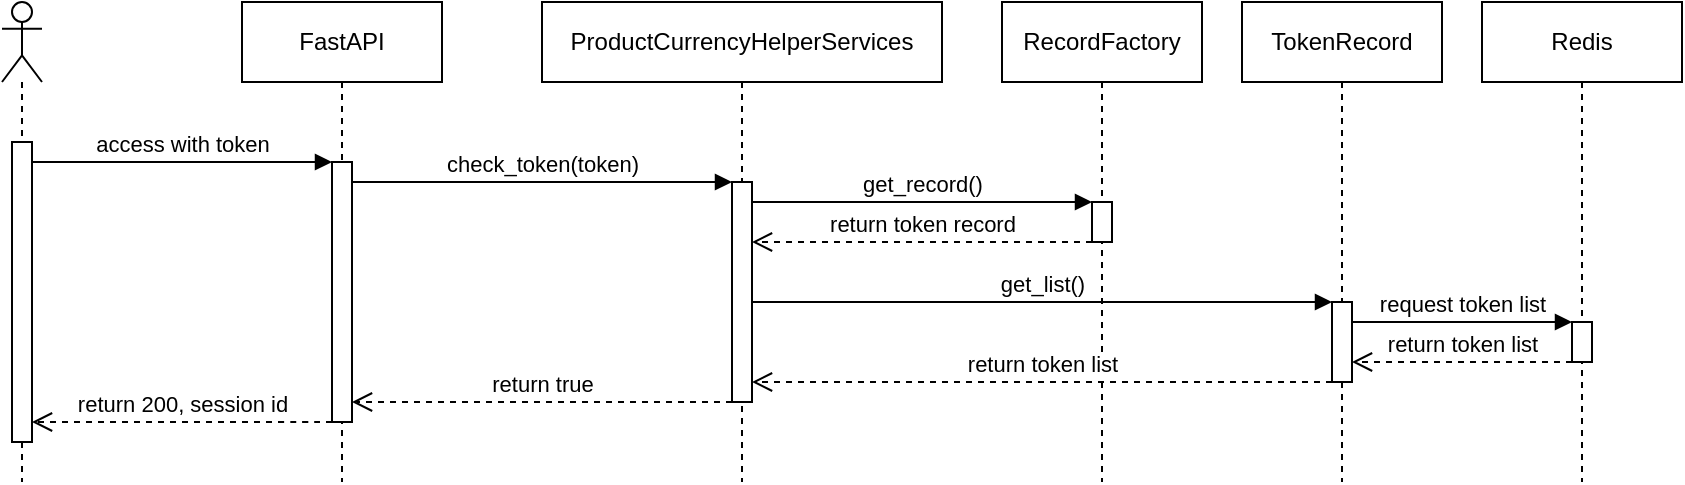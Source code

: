<mxfile>
    <diagram id="OKvoIwqWP_rk-U-jqHxk" name="第 1 页">
        <mxGraphModel dx="589" dy="509" grid="1" gridSize="10" guides="1" tooltips="1" connect="1" arrows="1" fold="1" page="1" pageScale="1" pageWidth="827" pageHeight="1169" math="0" shadow="0">
            <root>
                <mxCell id="0"/>
                <mxCell id="1" parent="0"/>
                <mxCell id="34" value="" style="shape=umlLifeline;participant=umlActor;perimeter=lifelinePerimeter;whiteSpace=wrap;html=1;container=1;collapsible=0;recursiveResize=0;verticalAlign=top;spacingTop=36;outlineConnect=0;" vertex="1" parent="1">
                    <mxGeometry x="30" y="40" width="20" height="240" as="geometry"/>
                </mxCell>
                <mxCell id="35" value="" style="html=1;points=[];perimeter=orthogonalPerimeter;" vertex="1" parent="34">
                    <mxGeometry x="5" y="70" width="10" height="150" as="geometry"/>
                </mxCell>
                <mxCell id="36" value="FastAPI" style="shape=umlLifeline;perimeter=lifelinePerimeter;whiteSpace=wrap;html=1;container=1;collapsible=0;recursiveResize=0;outlineConnect=0;" vertex="1" parent="1">
                    <mxGeometry x="150" y="40" width="100" height="240" as="geometry"/>
                </mxCell>
                <mxCell id="37" value="" style="html=1;points=[];perimeter=orthogonalPerimeter;" vertex="1" parent="36">
                    <mxGeometry x="45" y="80" width="10" height="130" as="geometry"/>
                </mxCell>
                <mxCell id="38" value="ProductCurrencyHelperServices" style="shape=umlLifeline;perimeter=lifelinePerimeter;whiteSpace=wrap;html=1;container=1;collapsible=0;recursiveResize=0;outlineConnect=0;" vertex="1" parent="1">
                    <mxGeometry x="300" y="40" width="200" height="240" as="geometry"/>
                </mxCell>
                <mxCell id="39" value="" style="html=1;points=[];perimeter=orthogonalPerimeter;" vertex="1" parent="38">
                    <mxGeometry x="95" y="90" width="10" height="110" as="geometry"/>
                </mxCell>
                <mxCell id="40" value="check_token(token)" style="html=1;verticalAlign=bottom;endArrow=block;" edge="1" parent="1" source="37" target="39">
                    <mxGeometry width="80" relative="1" as="geometry">
                        <mxPoint x="200" y="140" as="sourcePoint"/>
                        <mxPoint x="280" y="140" as="targetPoint"/>
                        <Array as="points">
                            <mxPoint x="220" y="130"/>
                        </Array>
                    </mxGeometry>
                </mxCell>
                <mxCell id="41" value="TokenRecord" style="shape=umlLifeline;perimeter=lifelinePerimeter;whiteSpace=wrap;html=1;container=1;collapsible=0;recursiveResize=0;outlineConnect=0;" vertex="1" parent="1">
                    <mxGeometry x="650" y="40" width="100" height="240" as="geometry"/>
                </mxCell>
                <mxCell id="42" value="" style="html=1;points=[];perimeter=orthogonalPerimeter;" vertex="1" parent="41">
                    <mxGeometry x="45" y="150" width="10" height="40" as="geometry"/>
                </mxCell>
                <mxCell id="43" value="get_record()" style="html=1;verticalAlign=bottom;endArrow=block;" edge="1" parent="1" source="39" target="53">
                    <mxGeometry width="80" relative="1" as="geometry">
                        <mxPoint x="440" y="230" as="sourcePoint"/>
                        <mxPoint x="630" y="230" as="targetPoint"/>
                        <Array as="points">
                            <mxPoint x="460" y="140"/>
                        </Array>
                    </mxGeometry>
                </mxCell>
                <mxCell id="44" value="Redis" style="shape=umlLifeline;perimeter=lifelinePerimeter;whiteSpace=wrap;html=1;container=1;collapsible=0;recursiveResize=0;outlineConnect=0;" vertex="1" parent="1">
                    <mxGeometry x="770" y="40" width="100" height="240" as="geometry"/>
                </mxCell>
                <mxCell id="45" value="" style="html=1;points=[];perimeter=orthogonalPerimeter;" vertex="1" parent="44">
                    <mxGeometry x="45" y="160" width="10" height="20" as="geometry"/>
                </mxCell>
                <mxCell id="46" value="request token list" style="html=1;verticalAlign=bottom;endArrow=block;" edge="1" parent="1" source="42" target="45">
                    <mxGeometry width="80" relative="1" as="geometry">
                        <mxPoint x="720" y="130" as="sourcePoint"/>
                        <mxPoint x="800" y="130" as="targetPoint"/>
                        <Array as="points">
                            <mxPoint x="770" y="200"/>
                        </Array>
                    </mxGeometry>
                </mxCell>
                <mxCell id="47" value="return token list" style="html=1;verticalAlign=bottom;endArrow=open;dashed=1;endSize=8;" edge="1" parent="1" source="45" target="42">
                    <mxGeometry relative="1" as="geometry">
                        <mxPoint x="820" y="220" as="sourcePoint"/>
                        <mxPoint x="740" y="220" as="targetPoint"/>
                        <Array as="points">
                            <mxPoint x="760" y="220"/>
                        </Array>
                    </mxGeometry>
                </mxCell>
                <mxCell id="48" value="return token record" style="html=1;verticalAlign=bottom;endArrow=open;dashed=1;endSize=8;" edge="1" parent="1" source="53" target="39">
                    <mxGeometry relative="1" as="geometry">
                        <mxPoint x="550" y="200" as="sourcePoint"/>
                        <mxPoint x="470" y="200" as="targetPoint"/>
                        <Array as="points">
                            <mxPoint x="530" y="160"/>
                        </Array>
                    </mxGeometry>
                </mxCell>
                <mxCell id="49" value="return true" style="html=1;verticalAlign=bottom;endArrow=open;dashed=1;endSize=8;" edge="1" parent="1" source="39" target="37">
                    <mxGeometry relative="1" as="geometry">
                        <mxPoint x="360" y="200" as="sourcePoint"/>
                        <mxPoint x="280" y="200" as="targetPoint"/>
                        <Array as="points">
                            <mxPoint x="300" y="240"/>
                        </Array>
                    </mxGeometry>
                </mxCell>
                <mxCell id="50" value="access with token" style="html=1;verticalAlign=bottom;endArrow=block;" edge="1" parent="1" source="35" target="37">
                    <mxGeometry width="80" relative="1" as="geometry">
                        <mxPoint x="70" y="130" as="sourcePoint"/>
                        <mxPoint x="150" y="130" as="targetPoint"/>
                        <Array as="points">
                            <mxPoint x="180" y="120"/>
                        </Array>
                    </mxGeometry>
                </mxCell>
                <mxCell id="51" value="return 200, session id" style="html=1;verticalAlign=bottom;endArrow=open;dashed=1;endSize=8;" edge="1" parent="1" source="37" target="35">
                    <mxGeometry relative="1" as="geometry">
                        <mxPoint x="240" y="200" as="sourcePoint"/>
                        <mxPoint x="80" y="200" as="targetPoint"/>
                        <Array as="points">
                            <mxPoint x="180" y="250"/>
                        </Array>
                    </mxGeometry>
                </mxCell>
                <mxCell id="52" value="RecordFactory" style="shape=umlLifeline;perimeter=lifelinePerimeter;whiteSpace=wrap;html=1;container=1;collapsible=0;recursiveResize=0;outlineConnect=0;" vertex="1" parent="1">
                    <mxGeometry x="530" y="40" width="100" height="240" as="geometry"/>
                </mxCell>
                <mxCell id="53" value="" style="html=1;points=[];perimeter=orthogonalPerimeter;" vertex="1" parent="52">
                    <mxGeometry x="45" y="100" width="10" height="20" as="geometry"/>
                </mxCell>
                <mxCell id="54" value="get_list()" style="html=1;verticalAlign=bottom;endArrow=block;" edge="1" parent="1" source="39" target="42">
                    <mxGeometry width="80" relative="1" as="geometry">
                        <mxPoint x="415" y="150" as="sourcePoint"/>
                        <mxPoint x="585" y="150" as="targetPoint"/>
                        <Array as="points">
                            <mxPoint x="610" y="190"/>
                        </Array>
                    </mxGeometry>
                </mxCell>
                <mxCell id="55" value="return token list" style="html=1;verticalAlign=bottom;endArrow=open;dashed=1;endSize=8;" edge="1" parent="1" source="42" target="39">
                    <mxGeometry relative="1" as="geometry">
                        <mxPoint x="610" y="270" as="sourcePoint"/>
                        <mxPoint x="530" y="270" as="targetPoint"/>
                        <Array as="points">
                            <mxPoint x="550" y="230"/>
                        </Array>
                    </mxGeometry>
                </mxCell>
            </root>
        </mxGraphModel>
    </diagram>
</mxfile>